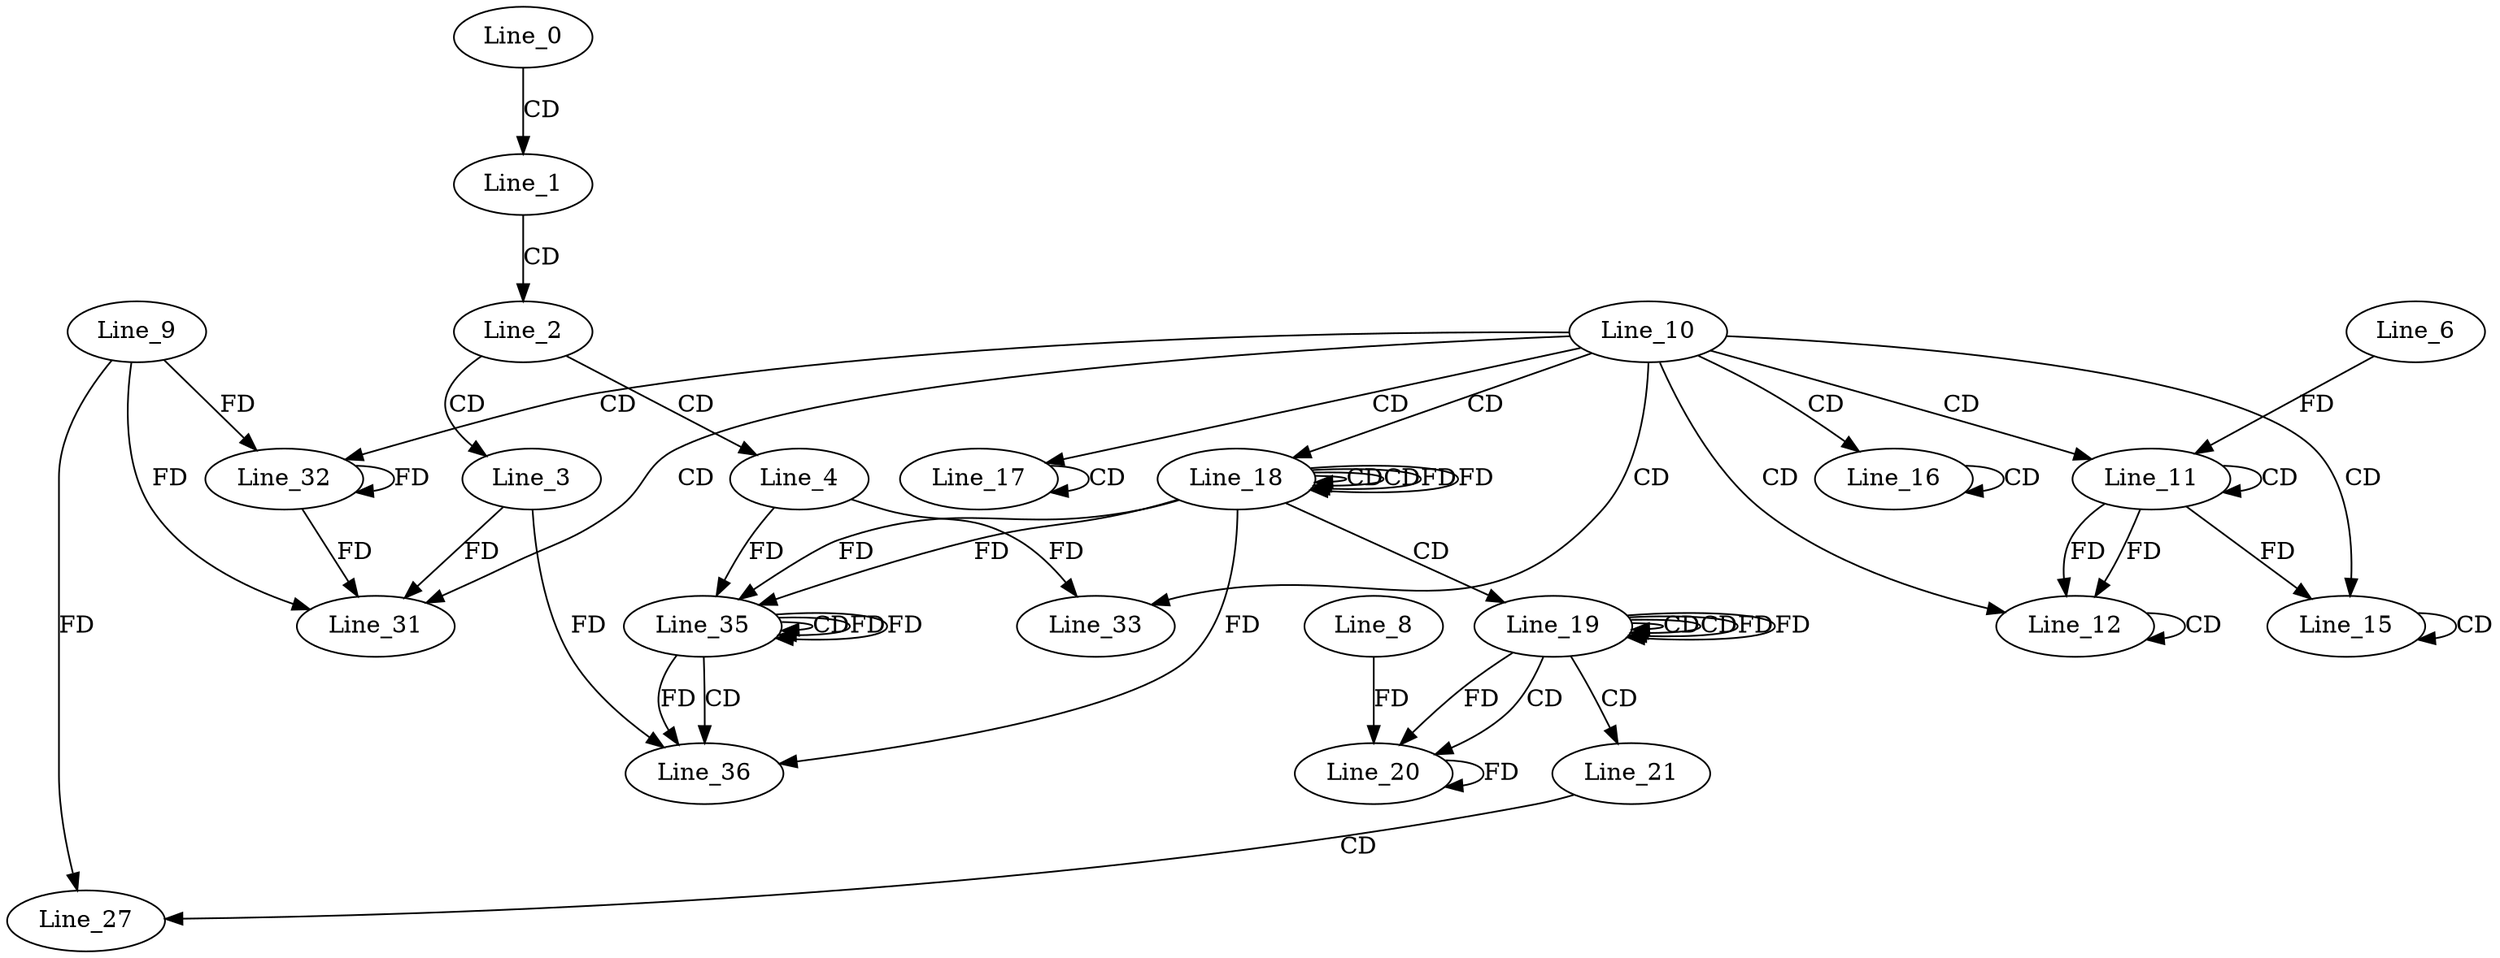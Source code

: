 digraph G {
  Line_0;
  Line_1;
  Line_2;
  Line_3;
  Line_4;
  Line_10;
  Line_11;
  Line_11;
  Line_6;
  Line_12;
  Line_12;
  Line_15;
  Line_15;
  Line_16;
  Line_16;
  Line_17;
  Line_17;
  Line_18;
  Line_18;
  Line_18;
  Line_19;
  Line_19;
  Line_19;
  Line_20;
  Line_8;
  Line_21;
  Line_27;
  Line_9;
  Line_31;
  Line_32;
  Line_33;
  Line_35;
  Line_35;
  Line_35;
  Line_36;
  Line_36;
  Line_0 -> Line_1 [ label="CD" ];
  Line_1 -> Line_2 [ label="CD" ];
  Line_2 -> Line_3 [ label="CD" ];
  Line_2 -> Line_4 [ label="CD" ];
  Line_10 -> Line_11 [ label="CD" ];
  Line_11 -> Line_11 [ label="CD" ];
  Line_6 -> Line_11 [ label="FD" ];
  Line_10 -> Line_12 [ label="CD" ];
  Line_11 -> Line_12 [ label="FD" ];
  Line_12 -> Line_12 [ label="CD" ];
  Line_11 -> Line_12 [ label="FD" ];
  Line_10 -> Line_15 [ label="CD" ];
  Line_15 -> Line_15 [ label="CD" ];
  Line_11 -> Line_15 [ label="FD" ];
  Line_10 -> Line_16 [ label="CD" ];
  Line_16 -> Line_16 [ label="CD" ];
  Line_10 -> Line_17 [ label="CD" ];
  Line_17 -> Line_17 [ label="CD" ];
  Line_10 -> Line_18 [ label="CD" ];
  Line_18 -> Line_18 [ label="CD" ];
  Line_18 -> Line_18 [ label="CD" ];
  Line_18 -> Line_18 [ label="FD" ];
  Line_18 -> Line_19 [ label="CD" ];
  Line_19 -> Line_19 [ label="CD" ];
  Line_19 -> Line_19 [ label="CD" ];
  Line_19 -> Line_19 [ label="FD" ];
  Line_19 -> Line_20 [ label="CD" ];
  Line_20 -> Line_20 [ label="FD" ];
  Line_8 -> Line_20 [ label="FD" ];
  Line_19 -> Line_20 [ label="FD" ];
  Line_19 -> Line_21 [ label="CD" ];
  Line_21 -> Line_27 [ label="CD" ];
  Line_9 -> Line_27 [ label="FD" ];
  Line_10 -> Line_31 [ label="CD" ];
  Line_3 -> Line_31 [ label="FD" ];
  Line_9 -> Line_31 [ label="FD" ];
  Line_10 -> Line_32 [ label="CD" ];
  Line_32 -> Line_32 [ label="FD" ];
  Line_9 -> Line_32 [ label="FD" ];
  Line_10 -> Line_33 [ label="CD" ];
  Line_4 -> Line_33 [ label="FD" ];
  Line_18 -> Line_35 [ label="FD" ];
  Line_4 -> Line_35 [ label="FD" ];
  Line_35 -> Line_35 [ label="CD" ];
  Line_35 -> Line_35 [ label="FD" ];
  Line_18 -> Line_35 [ label="FD" ];
  Line_35 -> Line_36 [ label="CD" ];
  Line_3 -> Line_36 [ label="FD" ];
  Line_35 -> Line_36 [ label="FD" ];
  Line_18 -> Line_36 [ label="FD" ];
  Line_32 -> Line_31 [ label="FD" ];
  Line_18 -> Line_18 [ label="FD" ];
  Line_19 -> Line_19 [ label="FD" ];
  Line_35 -> Line_35 [ label="FD" ];
}
